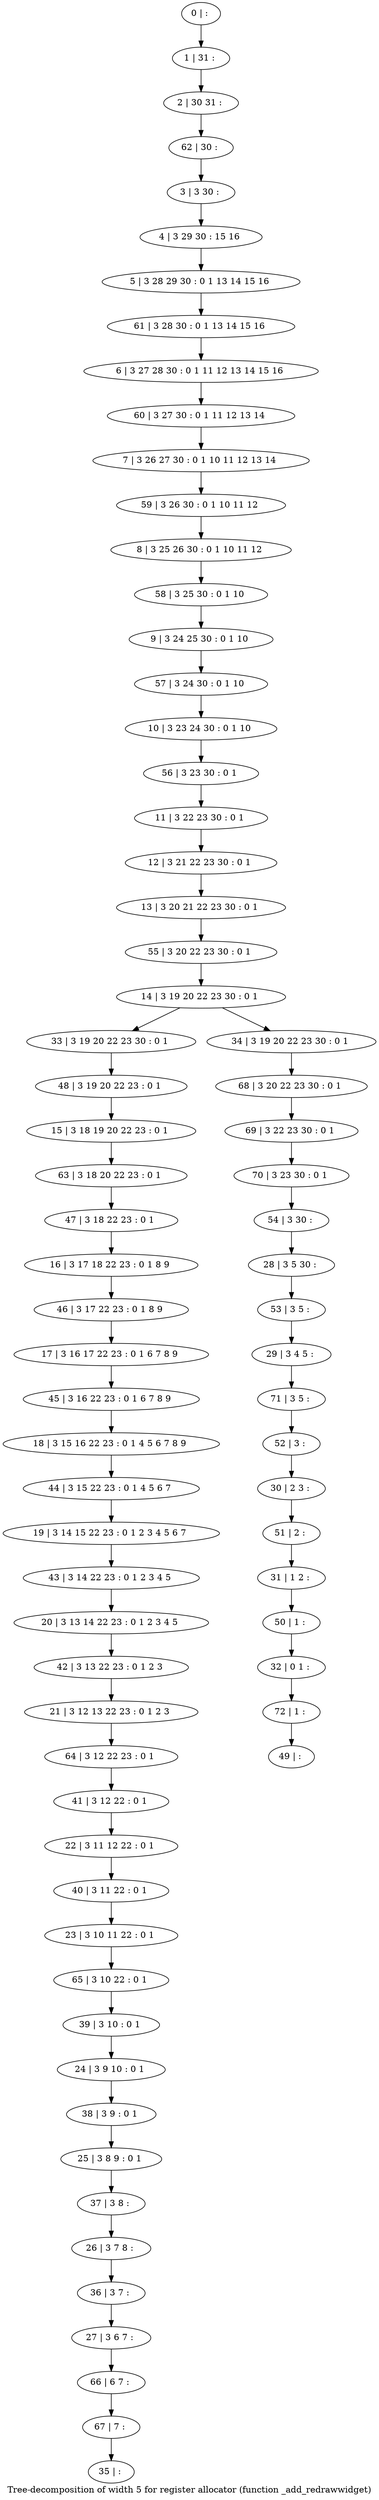 digraph G {
graph [label="Tree-decomposition of width 5 for register allocator (function _add_redrawwidget)"]
0[label="0 | : "];
1[label="1 | 31 : "];
2[label="2 | 30 31 : "];
3[label="3 | 3 30 : "];
4[label="4 | 3 29 30 : 15 16 "];
5[label="5 | 3 28 29 30 : 0 1 13 14 15 16 "];
6[label="6 | 3 27 28 30 : 0 1 11 12 13 14 15 16 "];
7[label="7 | 3 26 27 30 : 0 1 10 11 12 13 14 "];
8[label="8 | 3 25 26 30 : 0 1 10 11 12 "];
9[label="9 | 3 24 25 30 : 0 1 10 "];
10[label="10 | 3 23 24 30 : 0 1 10 "];
11[label="11 | 3 22 23 30 : 0 1 "];
12[label="12 | 3 21 22 23 30 : 0 1 "];
13[label="13 | 3 20 21 22 23 30 : 0 1 "];
14[label="14 | 3 19 20 22 23 30 : 0 1 "];
15[label="15 | 3 18 19 20 22 23 : 0 1 "];
16[label="16 | 3 17 18 22 23 : 0 1 8 9 "];
17[label="17 | 3 16 17 22 23 : 0 1 6 7 8 9 "];
18[label="18 | 3 15 16 22 23 : 0 1 4 5 6 7 8 9 "];
19[label="19 | 3 14 15 22 23 : 0 1 2 3 4 5 6 7 "];
20[label="20 | 3 13 14 22 23 : 0 1 2 3 4 5 "];
21[label="21 | 3 12 13 22 23 : 0 1 2 3 "];
22[label="22 | 3 11 12 22 : 0 1 "];
23[label="23 | 3 10 11 22 : 0 1 "];
24[label="24 | 3 9 10 : 0 1 "];
25[label="25 | 3 8 9 : 0 1 "];
26[label="26 | 3 7 8 : "];
27[label="27 | 3 6 7 : "];
28[label="28 | 3 5 30 : "];
29[label="29 | 3 4 5 : "];
30[label="30 | 2 3 : "];
31[label="31 | 1 2 : "];
32[label="32 | 0 1 : "];
33[label="33 | 3 19 20 22 23 30 : 0 1 "];
34[label="34 | 3 19 20 22 23 30 : 0 1 "];
35[label="35 | : "];
36[label="36 | 3 7 : "];
37[label="37 | 3 8 : "];
38[label="38 | 3 9 : 0 1 "];
39[label="39 | 3 10 : 0 1 "];
40[label="40 | 3 11 22 : 0 1 "];
41[label="41 | 3 12 22 : 0 1 "];
42[label="42 | 3 13 22 23 : 0 1 2 3 "];
43[label="43 | 3 14 22 23 : 0 1 2 3 4 5 "];
44[label="44 | 3 15 22 23 : 0 1 4 5 6 7 "];
45[label="45 | 3 16 22 23 : 0 1 6 7 8 9 "];
46[label="46 | 3 17 22 23 : 0 1 8 9 "];
47[label="47 | 3 18 22 23 : 0 1 "];
48[label="48 | 3 19 20 22 23 : 0 1 "];
49[label="49 | : "];
50[label="50 | 1 : "];
51[label="51 | 2 : "];
52[label="52 | 3 : "];
53[label="53 | 3 5 : "];
54[label="54 | 3 30 : "];
55[label="55 | 3 20 22 23 30 : 0 1 "];
56[label="56 | 3 23 30 : 0 1 "];
57[label="57 | 3 24 30 : 0 1 10 "];
58[label="58 | 3 25 30 : 0 1 10 "];
59[label="59 | 3 26 30 : 0 1 10 11 12 "];
60[label="60 | 3 27 30 : 0 1 11 12 13 14 "];
61[label="61 | 3 28 30 : 0 1 13 14 15 16 "];
62[label="62 | 30 : "];
63[label="63 | 3 18 20 22 23 : 0 1 "];
64[label="64 | 3 12 22 23 : 0 1 "];
65[label="65 | 3 10 22 : 0 1 "];
66[label="66 | 6 7 : "];
67[label="67 | 7 : "];
68[label="68 | 3 20 22 23 30 : 0 1 "];
69[label="69 | 3 22 23 30 : 0 1 "];
70[label="70 | 3 23 30 : 0 1 "];
71[label="71 | 3 5 : "];
72[label="72 | 1 : "];
0->1 ;
1->2 ;
3->4 ;
4->5 ;
11->12 ;
12->13 ;
14->33 ;
14->34 ;
36->27 ;
26->36 ;
37->26 ;
25->37 ;
38->25 ;
24->38 ;
39->24 ;
40->23 ;
22->40 ;
41->22 ;
42->21 ;
20->42 ;
43->20 ;
19->43 ;
44->19 ;
18->44 ;
45->18 ;
17->45 ;
46->17 ;
16->46 ;
47->16 ;
48->15 ;
33->48 ;
50->32 ;
31->50 ;
51->31 ;
30->51 ;
52->30 ;
53->29 ;
28->53 ;
54->28 ;
55->14 ;
13->55 ;
56->11 ;
10->56 ;
57->10 ;
9->57 ;
58->9 ;
8->58 ;
59->8 ;
7->59 ;
60->7 ;
6->60 ;
61->6 ;
5->61 ;
62->3 ;
2->62 ;
63->47 ;
15->63 ;
64->41 ;
21->64 ;
65->39 ;
23->65 ;
27->66 ;
67->35 ;
66->67 ;
34->68 ;
68->69 ;
70->54 ;
69->70 ;
71->52 ;
29->71 ;
72->49 ;
32->72 ;
}
